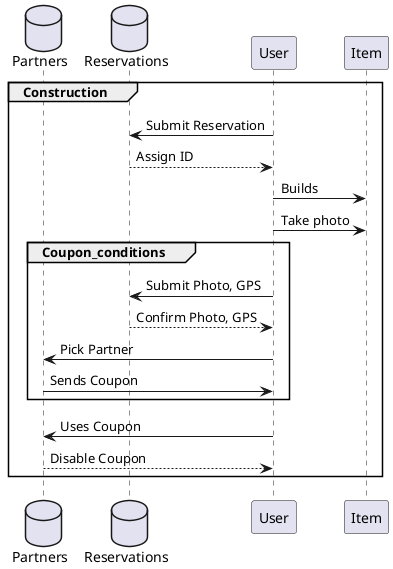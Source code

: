 @startuml
!pragma teoz true
database Reservations as dbR order 2
database Partners as dbP order 1
participant Item order 4
participant User order 3

group Construction
    User -> dbR: Submit Reservation
    dbR --> User: Assign ID
    User -> Item: Builds
    User -> Item: Take photo
    group Coupon_conditions
    User -> dbR: Submit Photo, GPS
    dbR --> User: Confirm Photo, GPS
    User -> dbP: Pick Partner
    dbP -> User: Sends Coupon
    end Coupon_conditions
    User -> dbP: Uses Coupon
    dbP --> User: Disable Coupon
end Construction
@enduml